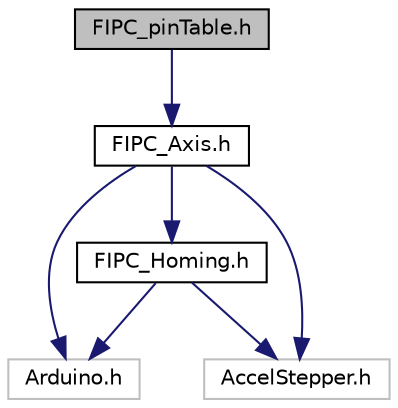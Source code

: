digraph "FIPC_pinTable.h"
{
 // LATEX_PDF_SIZE
  edge [fontname="Helvetica",fontsize="10",labelfontname="Helvetica",labelfontsize="10"];
  node [fontname="Helvetica",fontsize="10",shape=record];
  Node1 [label="FIPC_pinTable.h",height=0.2,width=0.4,color="black", fillcolor="grey75", style="filled", fontcolor="black",tooltip="Definiciones de Hardware."];
  Node1 -> Node2 [color="midnightblue",fontsize="10",style="solid",fontname="Helvetica"];
  Node2 [label="FIPC_Axis.h",height=0.2,width=0.4,color="black", fillcolor="white", style="filled",URL="$_f_i_p_c___axis_8h.html",tooltip="Clase que implementa el control de un eje."];
  Node2 -> Node3 [color="midnightblue",fontsize="10",style="solid",fontname="Helvetica"];
  Node3 [label="Arduino.h",height=0.2,width=0.4,color="grey75", fillcolor="white", style="filled",tooltip=" "];
  Node2 -> Node4 [color="midnightblue",fontsize="10",style="solid",fontname="Helvetica"];
  Node4 [label="FIPC_Homing.h",height=0.2,width=0.4,color="black", fillcolor="white", style="filled",URL="$_f_i_p_c___homing_8h.html",tooltip="Clase que implementa la búsqueda de la referencia cero."];
  Node4 -> Node3 [color="midnightblue",fontsize="10",style="solid",fontname="Helvetica"];
  Node4 -> Node5 [color="midnightblue",fontsize="10",style="solid",fontname="Helvetica"];
  Node5 [label="AccelStepper.h",height=0.2,width=0.4,color="grey75", fillcolor="white", style="filled",tooltip=" "];
  Node2 -> Node5 [color="midnightblue",fontsize="10",style="solid",fontname="Helvetica"];
}

